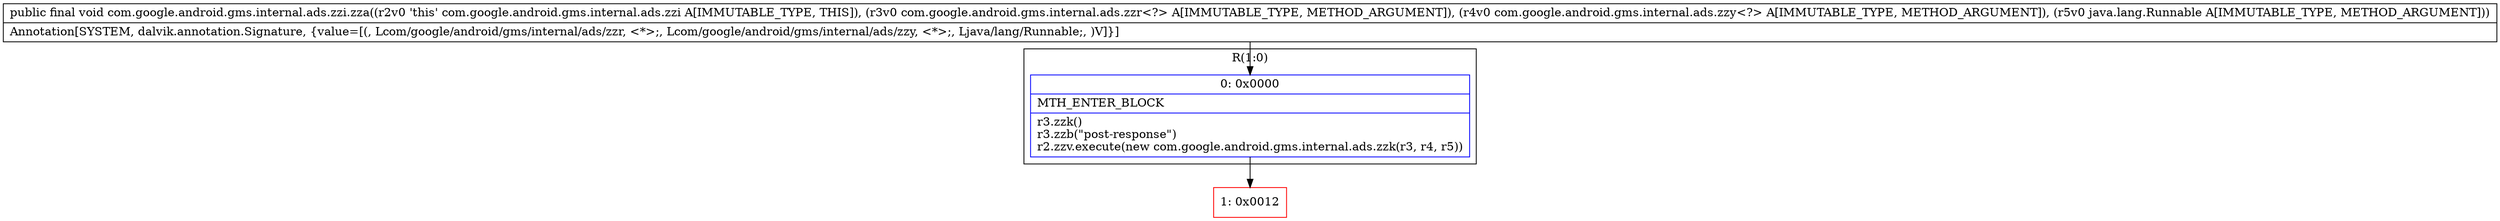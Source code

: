 digraph "CFG forcom.google.android.gms.internal.ads.zzi.zza(Lcom\/google\/android\/gms\/internal\/ads\/zzr;Lcom\/google\/android\/gms\/internal\/ads\/zzy;Ljava\/lang\/Runnable;)V" {
subgraph cluster_Region_444039388 {
label = "R(1:0)";
node [shape=record,color=blue];
Node_0 [shape=record,label="{0\:\ 0x0000|MTH_ENTER_BLOCK\l|r3.zzk()\lr3.zzb(\"post\-response\")\lr2.zzv.execute(new com.google.android.gms.internal.ads.zzk(r3, r4, r5))\l}"];
}
Node_1 [shape=record,color=red,label="{1\:\ 0x0012}"];
MethodNode[shape=record,label="{public final void com.google.android.gms.internal.ads.zzi.zza((r2v0 'this' com.google.android.gms.internal.ads.zzi A[IMMUTABLE_TYPE, THIS]), (r3v0 com.google.android.gms.internal.ads.zzr\<?\> A[IMMUTABLE_TYPE, METHOD_ARGUMENT]), (r4v0 com.google.android.gms.internal.ads.zzy\<?\> A[IMMUTABLE_TYPE, METHOD_ARGUMENT]), (r5v0 java.lang.Runnable A[IMMUTABLE_TYPE, METHOD_ARGUMENT]))  | Annotation[SYSTEM, dalvik.annotation.Signature, \{value=[(, Lcom\/google\/android\/gms\/internal\/ads\/zzr, \<*\>;, Lcom\/google\/android\/gms\/internal\/ads\/zzy, \<*\>;, Ljava\/lang\/Runnable;, )V]\}]\l}"];
MethodNode -> Node_0;
Node_0 -> Node_1;
}

